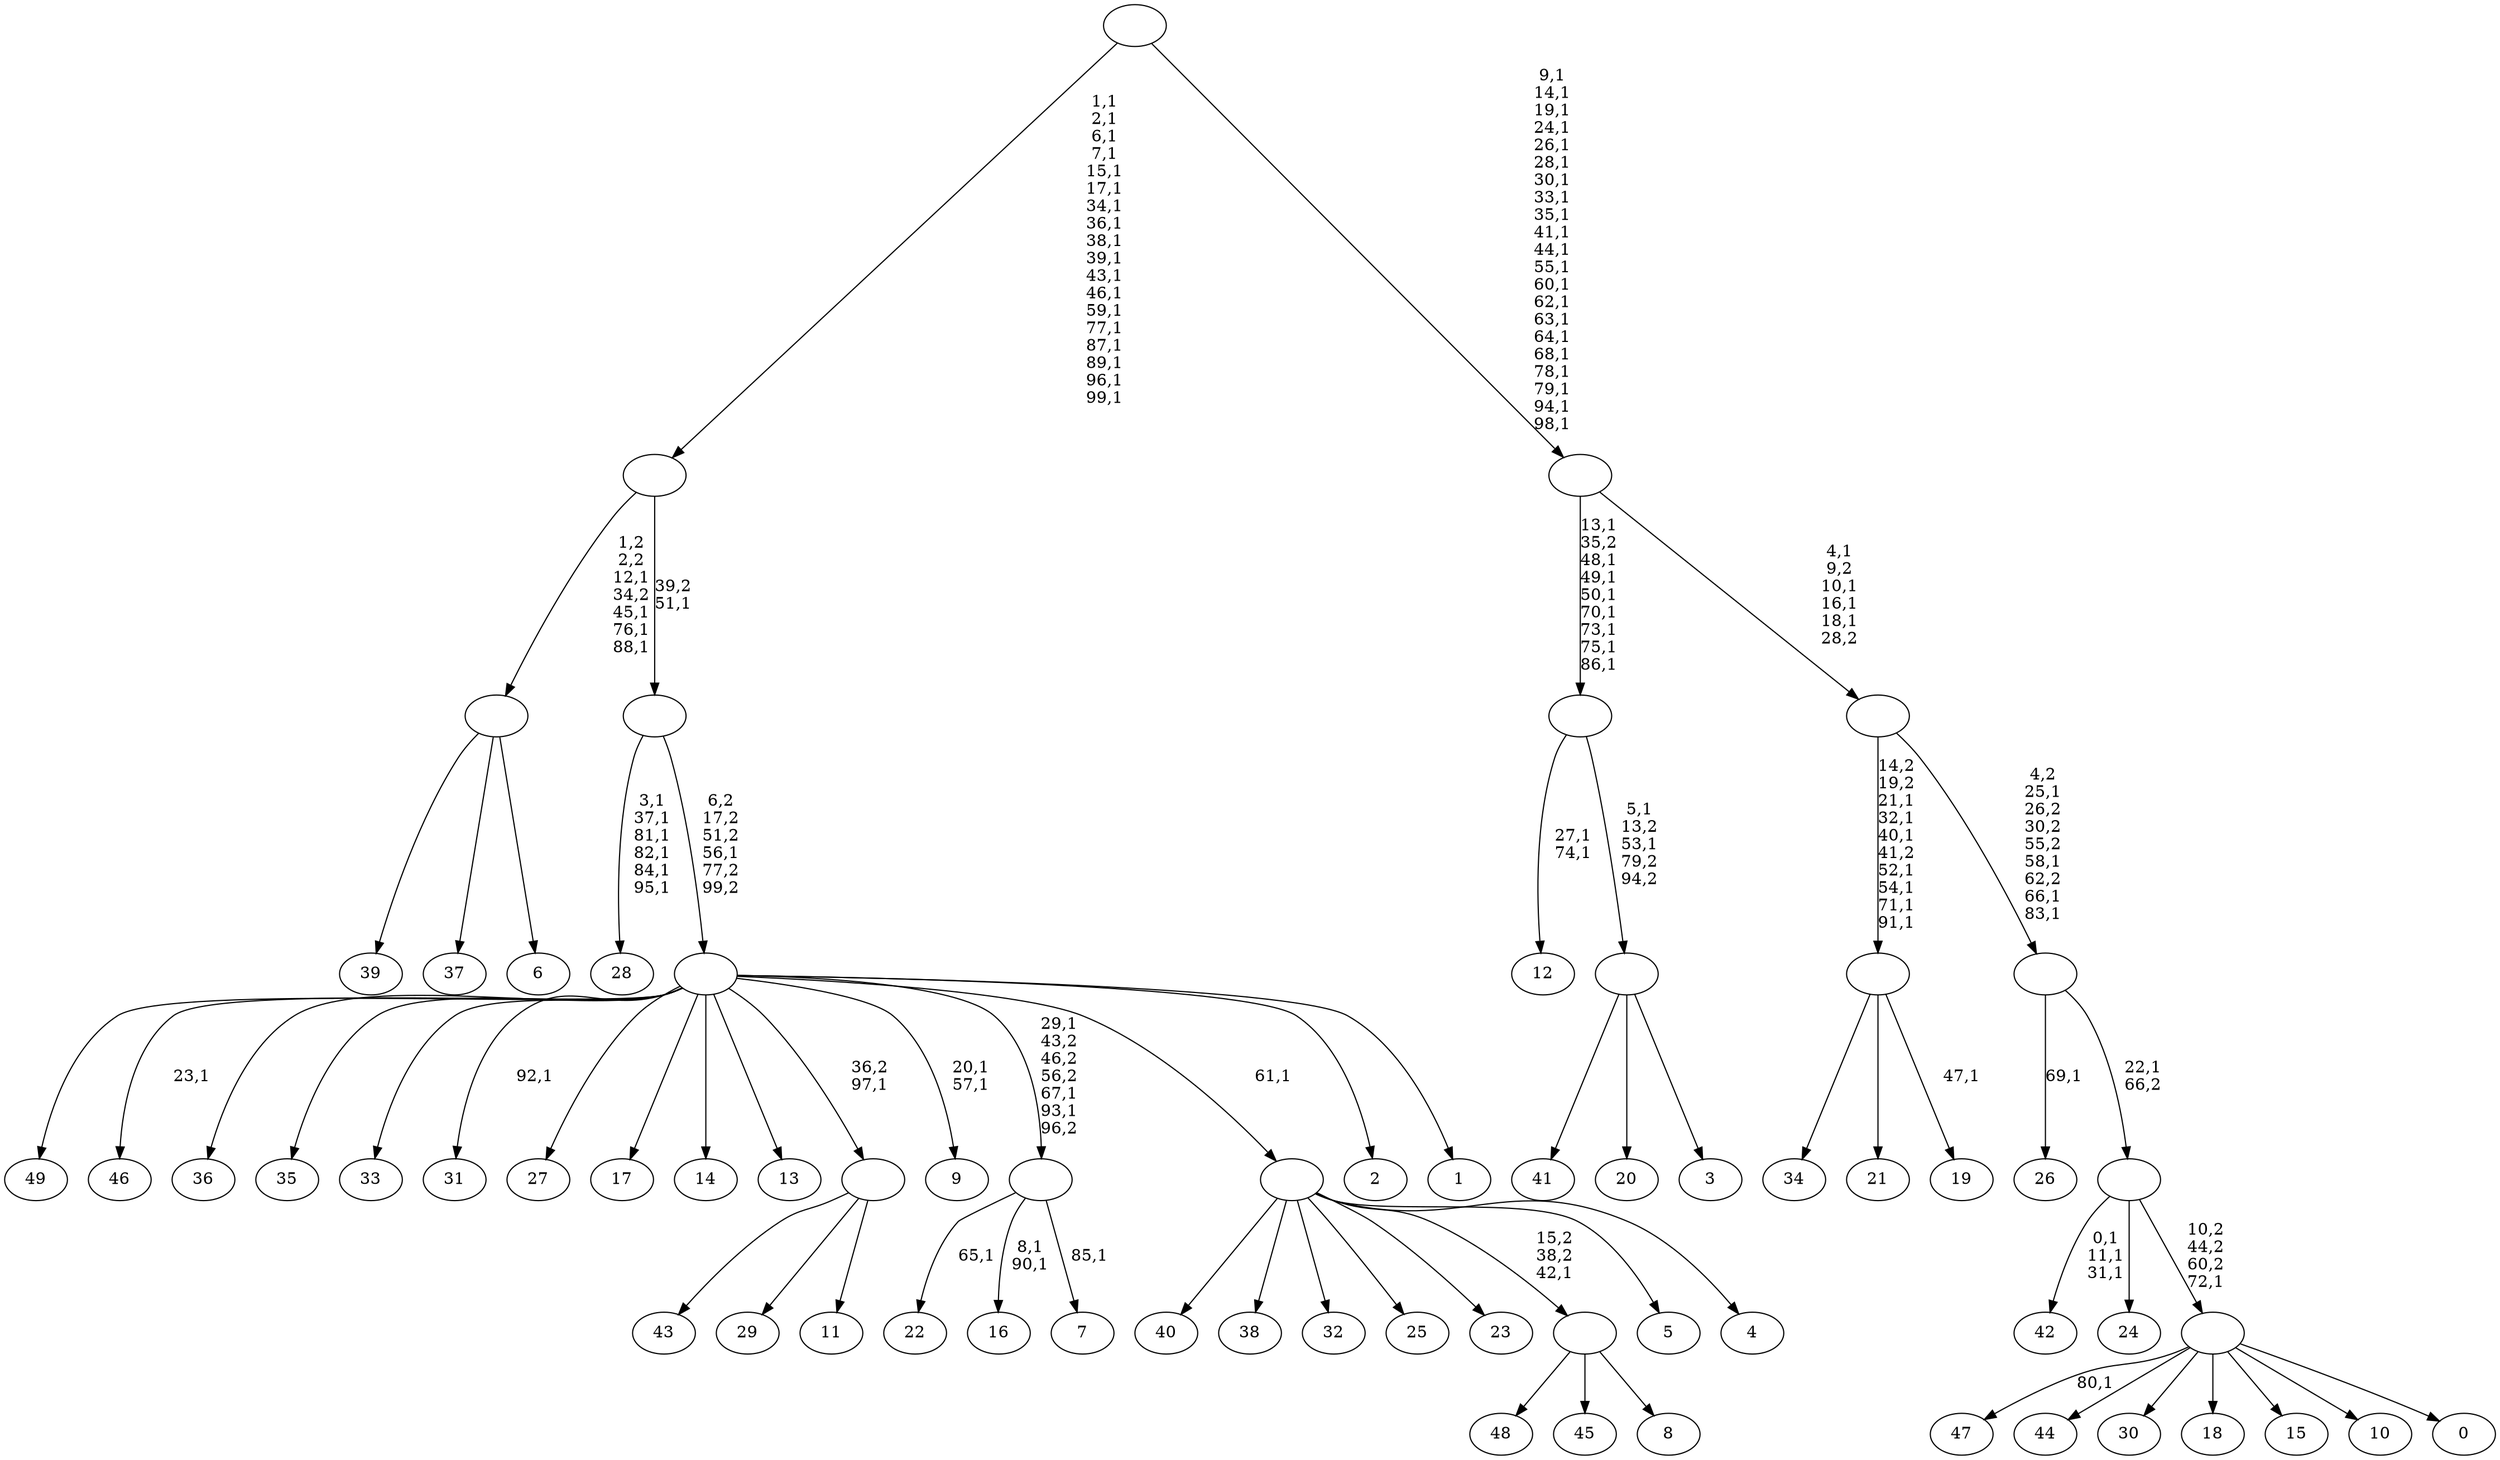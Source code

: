 digraph T {
	150 [label="49"]
	149 [label="48"]
	148 [label="47"]
	146 [label="46"]
	144 [label="45"]
	143 [label="44"]
	142 [label="43"]
	141 [label="42"]
	137 [label="41"]
	136 [label="40"]
	135 [label="39"]
	134 [label="38"]
	133 [label="37"]
	132 [label="36"]
	131 [label="35"]
	130 [label="34"]
	129 [label="33"]
	128 [label="32"]
	127 [label="31"]
	125 [label="30"]
	124 [label="29"]
	123 [label="28"]
	116 [label="27"]
	115 [label="26"]
	113 [label="25"]
	112 [label="24"]
	111 [label="23"]
	110 [label="22"]
	108 [label="21"]
	107 [label="20"]
	106 [label="19"]
	104 [label=""]
	97 [label="18"]
	96 [label="17"]
	95 [label="16"]
	92 [label="15"]
	91 [label="14"]
	90 [label="13"]
	89 [label="12"]
	86 [label="11"]
	85 [label=""]
	84 [label="10"]
	83 [label="9"]
	80 [label="8"]
	79 [label=""]
	78 [label="7"]
	76 [label=""]
	73 [label="6"]
	72 [label=""]
	68 [label="5"]
	67 [label="4"]
	66 [label=""]
	65 [label="3"]
	64 [label=""]
	62 [label=""]
	54 [label="2"]
	53 [label="1"]
	52 [label=""]
	51 [label=""]
	50 [label=""]
	32 [label="0"]
	31 [label=""]
	30 [label=""]
	29 [label=""]
	25 [label=""]
	21 [label=""]
	0 [label=""]
	104 -> 106 [label="47,1"]
	104 -> 130 [label=""]
	104 -> 108 [label=""]
	85 -> 142 [label=""]
	85 -> 124 [label=""]
	85 -> 86 [label=""]
	79 -> 149 [label=""]
	79 -> 144 [label=""]
	79 -> 80 [label=""]
	76 -> 78 [label="85,1"]
	76 -> 95 [label="8,1\n90,1"]
	76 -> 110 [label="65,1"]
	72 -> 135 [label=""]
	72 -> 133 [label=""]
	72 -> 73 [label=""]
	66 -> 136 [label=""]
	66 -> 134 [label=""]
	66 -> 128 [label=""]
	66 -> 113 [label=""]
	66 -> 111 [label=""]
	66 -> 79 [label="15,2\n38,2\n42,1"]
	66 -> 68 [label=""]
	66 -> 67 [label=""]
	64 -> 137 [label=""]
	64 -> 107 [label=""]
	64 -> 65 [label=""]
	62 -> 64 [label="5,1\n13,2\n53,1\n79,2\n94,2"]
	62 -> 89 [label="27,1\n74,1"]
	52 -> 76 [label="29,1\n43,2\n46,2\n56,2\n67,1\n93,1\n96,2"]
	52 -> 83 [label="20,1\n57,1"]
	52 -> 127 [label="92,1"]
	52 -> 146 [label="23,1"]
	52 -> 150 [label=""]
	52 -> 132 [label=""]
	52 -> 131 [label=""]
	52 -> 129 [label=""]
	52 -> 116 [label=""]
	52 -> 96 [label=""]
	52 -> 91 [label=""]
	52 -> 90 [label=""]
	52 -> 85 [label="36,2\n97,1"]
	52 -> 66 [label="61,1"]
	52 -> 54 [label=""]
	52 -> 53 [label=""]
	51 -> 123 [label="3,1\n37,1\n81,1\n82,1\n84,1\n95,1"]
	51 -> 52 [label="6,2\n17,2\n51,2\n56,1\n77,2\n99,2"]
	50 -> 72 [label="1,2\n2,2\n12,1\n34,2\n45,1\n76,1\n88,1"]
	50 -> 51 [label="39,2\n51,1"]
	31 -> 148 [label="80,1"]
	31 -> 143 [label=""]
	31 -> 125 [label=""]
	31 -> 97 [label=""]
	31 -> 92 [label=""]
	31 -> 84 [label=""]
	31 -> 32 [label=""]
	30 -> 141 [label="0,1\n11,1\n31,1"]
	30 -> 112 [label=""]
	30 -> 31 [label="10,2\n44,2\n60,2\n72,1"]
	29 -> 115 [label="69,1"]
	29 -> 30 [label="22,1\n66,2"]
	25 -> 29 [label="4,2\n25,1\n26,2\n30,2\n55,2\n58,1\n62,2\n66,1\n83,1"]
	25 -> 104 [label="14,2\n19,2\n21,1\n32,1\n40,1\n41,2\n52,1\n54,1\n71,1\n91,1"]
	21 -> 25 [label="4,1\n9,2\n10,1\n16,1\n18,1\n28,2"]
	21 -> 62 [label="13,1\n35,2\n48,1\n49,1\n50,1\n70,1\n73,1\n75,1\n86,1"]
	0 -> 21 [label="9,1\n14,1\n19,1\n24,1\n26,1\n28,1\n30,1\n33,1\n35,1\n41,1\n44,1\n55,1\n60,1\n62,1\n63,1\n64,1\n68,1\n78,1\n79,1\n94,1\n98,1"]
	0 -> 50 [label="1,1\n2,1\n6,1\n7,1\n15,1\n17,1\n34,1\n36,1\n38,1\n39,1\n43,1\n46,1\n59,1\n77,1\n87,1\n89,1\n96,1\n99,1"]
}
